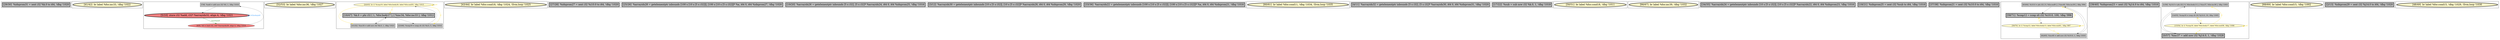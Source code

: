 
digraph G {





subgraph cluster24 {


node708 [penwidth=3.0,fontsize=20,fillcolor=grey,label="[29/30]  %idxprom31 = sext i32 %k.0 to i64, !dbg !1020",shape=rectangle,style=filled ]



}

subgraph cluster22 {


node706 [penwidth=3.0,fontsize=20,fillcolor=lemonchiffon,label="[41/42]  br label %for.inc33, !dbg !1022",shape=ellipse,style=filled ]



}

subgraph cluster20 {


node704 [fillcolor=grey,label="[7/8]  %add = add nsw i32 %0, 1, !dbg !1019",shape=rectangle,style=filled ]
node702 [fillcolor=lightcoral,label="[6/9]  %0 = load i32, i32* %arrayidx26, align 4, !dbg !1016",shape=ellipse,style=filled ]
node703 [penwidth=3.0,fontsize=20,fillcolor=lightcoral,label="[5/10]  store i32 %add, i32* %arrayidx32, align 4, !dbg !1021",shape=ellipse,style=filled ]

node703->node702 [style=solid,color=forestgreen,label="T|indep|all",penwidth=1.0,fontcolor=forestgreen ]
node702->node704 [style=solid,color=black,label="",penwidth=0.5,fontcolor=black ]
node704->node703 [style=solid,color=black,label="",penwidth=0.5,fontcolor=black ]
node703->node703 [style=solid,color=dodgerblue,label="O|indep|all",penwidth=1.0,fontcolor=dodgerblue ]


}

subgraph cluster18 {


node700 [penwidth=3.0,fontsize=20,fillcolor=lemonchiffon,label="[52/53]  br label %for.inc36, !dbg !1027",shape=ellipse,style=filled ]



}

subgraph cluster16 {


node698 [fillcolor=lemonchiffon,label="[24/45]  br i1 %cmp19, label %for.body20, label %for.end35, !dbg !1015",shape=ellipse,style=filled ]
node697 [penwidth=3.0,fontsize=20,fillcolor=grey,label="[16/47]  %k.0 = phi i32 [ 1, %for.body17 ], [ %inc34, %for.inc33 ], !dbg !1012",shape=rectangle,style=filled ]
node695 [fillcolor=grey,label="[31/32]  %inc34 = add nsw i32 %k.0, 1, !dbg !1023",shape=rectangle,style=filled ]
node696 [fillcolor=grey,label="[23/46]  %cmp19 = icmp slt i32 %k.0, 5, !dbg !1014",shape=rectangle,style=filled ]

node698->node696 [style=solid,color=gold,label="C",penwidth=1.0,fontcolor=gold ]
node697->node696 [style=solid,color=black,label="",penwidth=0.5,fontcolor=black ]
node696->node698 [style=solid,color=black,label="",penwidth=0.5,fontcolor=black ]
node698->node695 [style=solid,color=gold,label="C",penwidth=1.0,fontcolor=gold ]
node698->node697 [style=solid,color=gold,label="C",penwidth=1.0,fontcolor=gold ]
node695->node697 [style=solid,color=black,label="",penwidth=0.5,fontcolor=black ]
node698->node698 [style=solid,color=gold,label="C",penwidth=1.0,fontcolor=gold ]
node697->node695 [style=solid,color=black,label="",penwidth=0.5,fontcolor=black ]


}

subgraph cluster17 {


node699 [penwidth=3.0,fontsize=20,fillcolor=lemonchiffon,label="[43/44]  br label %for.cond18, !dbg !1024, !llvm.loop !1025",shape=ellipse,style=filled ]



}

subgraph cluster4 {


node677 [penwidth=3.0,fontsize=20,fillcolor=grey,label="[27/28]  %idxprom27 = sext i32 %i10.0 to i64, !dbg !1020",shape=rectangle,style=filled ]



}

subgraph cluster3 {


node676 [penwidth=3.0,fontsize=20,fillcolor=grey,label="[25/26]  %arrayidx28 = getelementptr inbounds [100 x [10 x [5 x i32]]], [100 x [10 x [5 x i32]]]* %a, i64 0, i64 %idxprom27, !dbg !1020",shape=rectangle,style=filled ]



}

subgraph cluster2 {


node675 [penwidth=3.0,fontsize=20,fillcolor=grey,label="[19/20]  %arrayidx26 = getelementptr inbounds [5 x i32], [5 x i32]* %arrayidx24, i64 0, i64 %idxprom25, !dbg !1016",shape=rectangle,style=filled ]



}

subgraph cluster1 {


node674 [penwidth=3.0,fontsize=20,fillcolor=grey,label="[3/12]  %arrayidx30 = getelementptr inbounds [10 x [5 x i32]], [10 x [5 x i32]]* %arrayidx28, i64 0, i64 %idxprom29, !dbg !1020",shape=rectangle,style=filled ]



}

subgraph cluster12 {


node691 [penwidth=3.0,fontsize=20,fillcolor=grey,label="[33/36]  %arrayidx22 = getelementptr inbounds [100 x [10 x [5 x i32]]], [100 x [10 x [5 x i32]]]* %a, i64 0, i64 %idxprom21, !dbg !1016",shape=rectangle,style=filled ]



}

subgraph cluster5 {


node678 [penwidth=3.0,fontsize=20,fillcolor=lemonchiffon,label="[60/61]  br label %for.cond11, !dbg !1034, !llvm.loop !1035",shape=ellipse,style=filled ]



}

subgraph cluster0 {


node673 [penwidth=3.0,fontsize=20,fillcolor=grey,label="[4/11]  %arrayidx32 = getelementptr inbounds [5 x i32], [5 x i32]* %arrayidx30, i64 0, i64 %idxprom31, !dbg !1020",shape=rectangle,style=filled ]



}

subgraph cluster6 {


node679 [penwidth=3.0,fontsize=20,fillcolor=grey,label="[17/22]  %sub = sub nsw i32 %k.0, 1, !dbg !1018",shape=rectangle,style=filled ]



}

subgraph cluster14 {


node693 [penwidth=3.0,fontsize=20,fillcolor=lemonchiffon,label="[50/51]  br label %for.cond18, !dbg !1011",shape=ellipse,style=filled ]



}

subgraph cluster7 {


node680 [penwidth=3.0,fontsize=20,fillcolor=lemonchiffon,label="[66/67]  br label %for.inc39, !dbg !1032",shape=ellipse,style=filled ]



}

subgraph cluster23 {


node707 [penwidth=3.0,fontsize=20,fillcolor=grey,label="[34/35]  %arrayidx24 = getelementptr inbounds [10 x [5 x i32]], [10 x [5 x i32]]* %arrayidx22, i64 0, i64 %idxprom23, !dbg !1016",shape=rectangle,style=filled ]



}

subgraph cluster8 {


node681 [penwidth=3.0,fontsize=20,fillcolor=grey,label="[18/21]  %idxprom25 = sext i32 %sub to i64, !dbg !1016",shape=rectangle,style=filled ]



}

subgraph cluster21 {


node705 [penwidth=3.0,fontsize=20,fillcolor=grey,label="[37/38]  %idxprom21 = sext i32 %i10.0 to i64, !dbg !1016",shape=rectangle,style=filled ]



}

subgraph cluster9 {


node685 [fillcolor=grey,label="[63/64]  %i10.0 = phi i32 [ 0, %for.end9 ], [ %inc40, %for.inc39 ], !dbg !994",shape=rectangle,style=filled ]
node684 [penwidth=3.0,fontsize=20,fillcolor=grey,label="[58/71]  %cmp12 = icmp slt i32 %i10.0, 100, !dbg !996",shape=rectangle,style=filled ]
node682 [fillcolor=lemonchiffon,label="[59/70]  br i1 %cmp12, label %for.body13, label %for.end41, !dbg !997",shape=ellipse,style=filled ]
node683 [fillcolor=grey,label="[62/65]  %inc40 = add nsw i32 %i10.0, 1, !dbg !1033",shape=rectangle,style=filled ]

node684->node682 [style=solid,color=black,label="",penwidth=0.5,fontcolor=black ]
node683->node685 [style=solid,color=black,label="",penwidth=0.5,fontcolor=black ]
node685->node683 [style=solid,color=black,label="",penwidth=0.5,fontcolor=black ]
node685->node684 [style=solid,color=black,label="",penwidth=0.5,fontcolor=black ]
node682->node683 [style=solid,color=gold,label="C",penwidth=1.0,fontcolor=gold ]
node682->node684 [style=solid,color=gold,label="C",penwidth=1.0,fontcolor=gold ]
node682->node682 [style=solid,color=gold,label="C",penwidth=1.0,fontcolor=gold ]
node682->node685 [style=solid,color=gold,label="C",penwidth=1.0,fontcolor=gold ]


}

subgraph cluster19 {


node701 [penwidth=3.0,fontsize=20,fillcolor=grey,label="[39/40]  %idxprom23 = sext i32 %j14.0 to i64, !dbg !1016",shape=rectangle,style=filled ]



}

subgraph cluster10 {


node689 [fillcolor=grey,label="[1/56]  %j14.0 = phi i32 [ 0, %for.body13 ], [ %inc37, %for.inc36 ], !dbg !1003",shape=rectangle,style=filled ]
node688 [penwidth=3.0,fontsize=20,fillcolor=grey,label="[0/57]  %inc37 = add nsw i32 %j14.0, 1, !dbg !1028",shape=rectangle,style=filled ]
node686 [fillcolor=grey,label="[14/55]  %cmp16 = icmp slt i32 %j14.0, 10, !dbg !1005",shape=rectangle,style=filled ]
node687 [fillcolor=lemonchiffon,label="[15/54]  br i1 %cmp16, label %for.body17, label %for.end38, !dbg !1006",shape=ellipse,style=filled ]

node688->node689 [style=solid,color=black,label="",penwidth=0.5,fontcolor=black ]
node687->node688 [style=solid,color=gold,label="C",penwidth=1.0,fontcolor=gold ]
node687->node686 [style=solid,color=gold,label="C",penwidth=1.0,fontcolor=gold ]
node689->node688 [style=solid,color=black,label="",penwidth=0.5,fontcolor=black ]
node689->node686 [style=solid,color=black,label="",penwidth=0.5,fontcolor=black ]
node686->node687 [style=solid,color=black,label="",penwidth=0.5,fontcolor=black ]
node687->node689 [style=solid,color=gold,label="C",penwidth=1.0,fontcolor=gold ]
node687->node687 [style=solid,color=gold,label="C",penwidth=1.0,fontcolor=gold ]


}

subgraph cluster11 {


node690 [penwidth=3.0,fontsize=20,fillcolor=lemonchiffon,label="[68/69]  br label %for.cond15, !dbg !1002",shape=ellipse,style=filled ]



}

subgraph cluster13 {


node692 [penwidth=3.0,fontsize=20,fillcolor=grey,label="[2/13]  %idxprom29 = sext i32 %j14.0 to i64, !dbg !1020",shape=rectangle,style=filled ]



}

subgraph cluster15 {


node694 [penwidth=3.0,fontsize=20,fillcolor=lemonchiffon,label="[48/49]  br label %for.cond15, !dbg !1029, !llvm.loop !1030",shape=ellipse,style=filled ]



}

}
